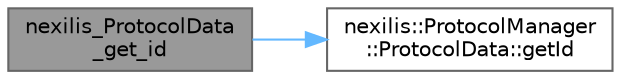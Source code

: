 digraph "nexilis_ProtocolData_get_id"
{
 // LATEX_PDF_SIZE
  bgcolor="transparent";
  edge [fontname=Helvetica,fontsize=10,labelfontname=Helvetica,labelfontsize=10];
  node [fontname=Helvetica,fontsize=10,shape=box,height=0.2,width=0.4];
  rankdir="LR";
  Node1 [id="Node000001",label="nexilis_ProtocolData\l_get_id",height=0.2,width=0.4,color="gray40", fillcolor="grey60", style="filled", fontcolor="black",tooltip=" "];
  Node1 -> Node2 [id="edge1_Node000001_Node000002",color="steelblue1",style="solid",tooltip=" "];
  Node2 [id="Node000002",label="nexilis::ProtocolManager\l::ProtocolData::getId",height=0.2,width=0.4,color="grey40", fillcolor="white", style="filled",URL="$da/d97/classnexilis_1_1ProtocolManager_1_1ProtocolData.html#a898bb98e363cd918bc6993b14eac27fd",tooltip="Get the id of the protocol."];
}
